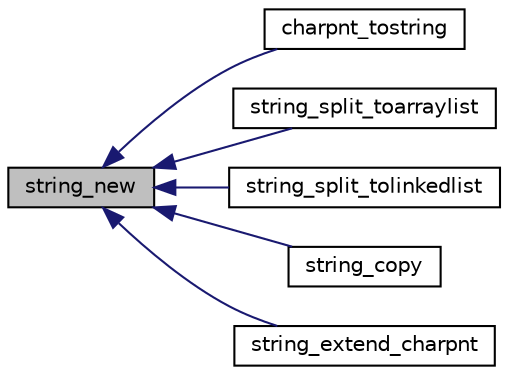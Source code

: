 digraph "string_new"
{
 // INTERACTIVE_SVG=YES
  edge [fontname="Helvetica",fontsize="10",labelfontname="Helvetica",labelfontsize="10"];
  node [fontname="Helvetica",fontsize="10",shape=record];
  rankdir="LR";
  Node1 [label="string_new",height=0.2,width=0.4,color="black", fillcolor="grey75", style="filled", fontcolor="black"];
  Node1 -> Node2 [dir="back",color="midnightblue",fontsize="10",style="solid",fontname="Helvetica"];
  Node2 [label="charpnt_tostring",height=0.2,width=0.4,color="black", fillcolor="white", style="filled",URL="$conversions_8h.html#a2e02c5260606b2cf7dc793938f1f379a"];
  Node1 -> Node3 [dir="back",color="midnightblue",fontsize="10",style="solid",fontname="Helvetica"];
  Node3 [label="string_split_toarraylist",height=0.2,width=0.4,color="black", fillcolor="white", style="filled",URL="$string_8h.html#ae281e894d91ec18db9b8712d9082d430"];
  Node1 -> Node4 [dir="back",color="midnightblue",fontsize="10",style="solid",fontname="Helvetica"];
  Node4 [label="string_split_tolinkedlist",height=0.2,width=0.4,color="black", fillcolor="white", style="filled",URL="$string_8h.html#a5eefbd3a4e20c4bbaa364a1df17c5b6e"];
  Node1 -> Node5 [dir="back",color="midnightblue",fontsize="10",style="solid",fontname="Helvetica"];
  Node5 [label="string_copy",height=0.2,width=0.4,color="black", fillcolor="white", style="filled",URL="$string_8h.html#adb4a007fb9e300e9e0642354a0ec740b"];
  Node1 -> Node6 [dir="back",color="midnightblue",fontsize="10",style="solid",fontname="Helvetica"];
  Node6 [label="string_extend_charpnt",height=0.2,width=0.4,color="black", fillcolor="white", style="filled",URL="$string_8h.html#a14a252f4a366a55e9ec801d5a5442187"];
}
